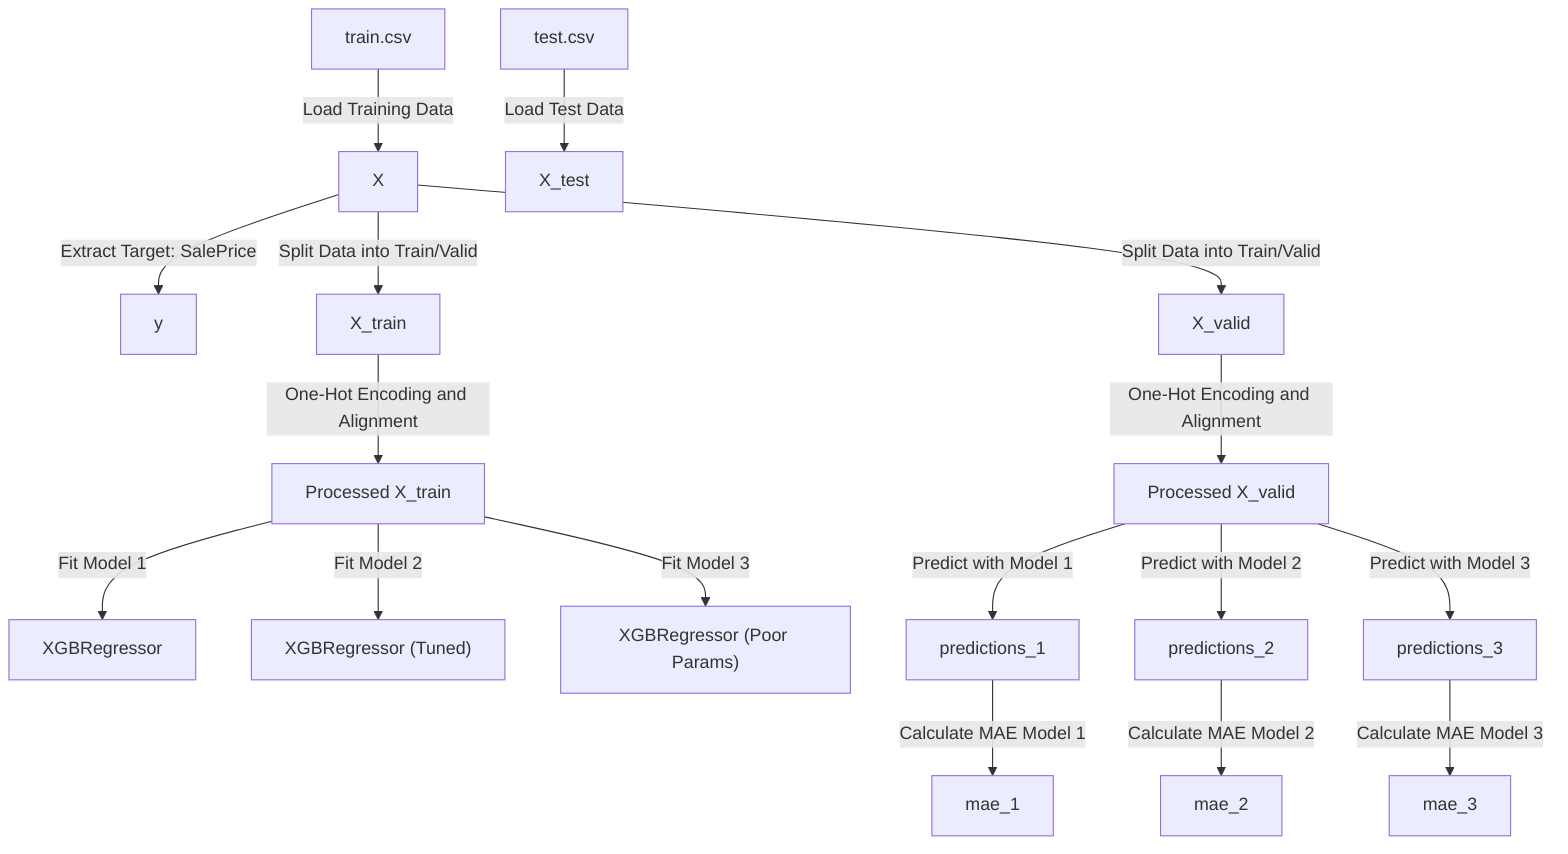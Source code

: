 flowchart TD
    %% Data Sources
    A["train.csv"] --> |"Load Training Data"| B["X"]
    A1["test.csv"] --> |"Load Test Data"| K["X_test"]

    %% Data Preprocessing
    B --> |"Extract Target: SalePrice"| C["y"]
    B --> |"Split Data into Train/Valid"| D["X_train"]
    B --> |"Split Data into Train/Valid"| E["X_valid"]

    %% Transformation
    D --> |"One-Hot Encoding and Alignment"| F["Processed X_train"]
    E --> |"One-Hot Encoding and Alignment"| G["Processed X_valid"]

    %% Model Training
    M1["XGBRegressor"]
    F --> |"Fit Model 1"| M1
    M2["XGBRegressor (Tuned)"]
    F --> |"Fit Model 2"| M2
    M3["XGBRegressor (Poor Params)"]
    F --> |"Fit Model 3"| M3

    %% Predictions
    G --> |"Predict with Model 1"| H["predictions_1"]
    G --> |"Predict with Model 2"| I["predictions_2"]
    G --> |"Predict with Model 3"| J["predictions_3"]

    %% Evaluation
    H --> |"Calculate MAE Model 1"| N["mae_1"]
    I --> |"Calculate MAE Model 2"| O["mae_2"]
    J --> |"Calculate MAE Model 3"| P["mae_3"]